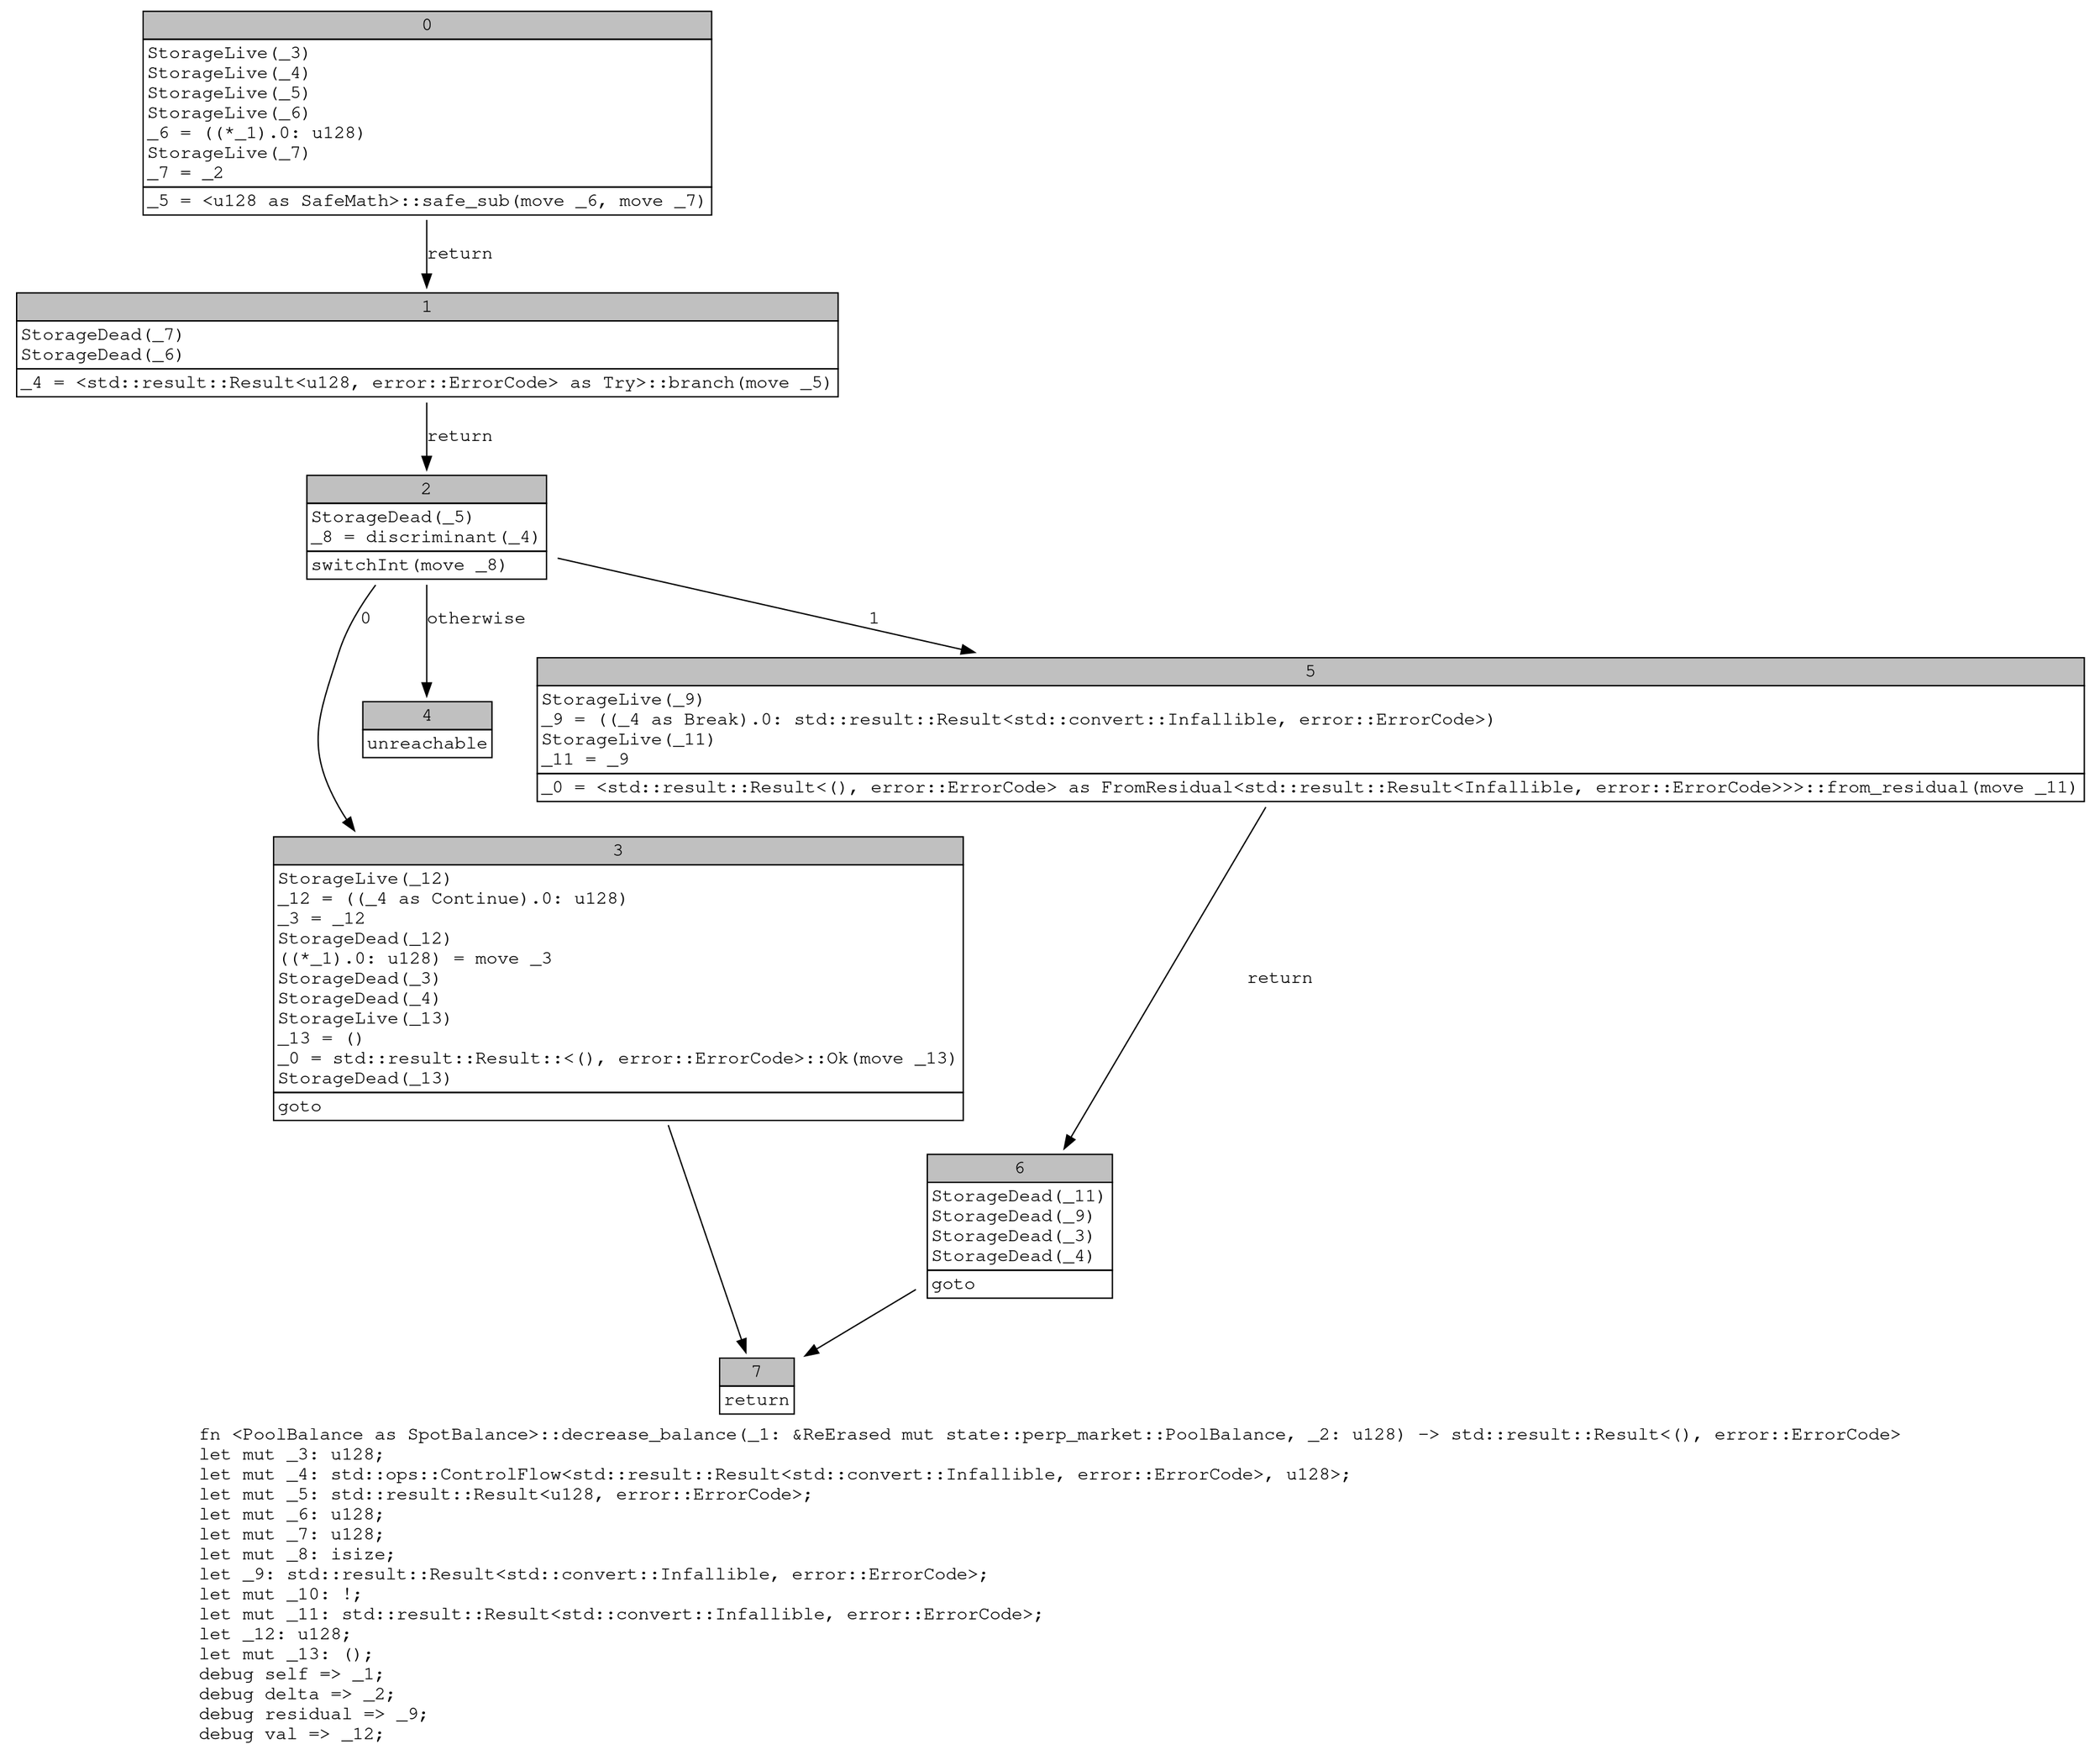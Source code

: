 digraph Mir_0_3820 {
    graph [fontname="Courier, monospace"];
    node [fontname="Courier, monospace"];
    edge [fontname="Courier, monospace"];
    label=<fn &lt;PoolBalance as SpotBalance&gt;::decrease_balance(_1: &amp;ReErased mut state::perp_market::PoolBalance, _2: u128) -&gt; std::result::Result&lt;(), error::ErrorCode&gt;<br align="left"/>let mut _3: u128;<br align="left"/>let mut _4: std::ops::ControlFlow&lt;std::result::Result&lt;std::convert::Infallible, error::ErrorCode&gt;, u128&gt;;<br align="left"/>let mut _5: std::result::Result&lt;u128, error::ErrorCode&gt;;<br align="left"/>let mut _6: u128;<br align="left"/>let mut _7: u128;<br align="left"/>let mut _8: isize;<br align="left"/>let _9: std::result::Result&lt;std::convert::Infallible, error::ErrorCode&gt;;<br align="left"/>let mut _10: !;<br align="left"/>let mut _11: std::result::Result&lt;std::convert::Infallible, error::ErrorCode&gt;;<br align="left"/>let _12: u128;<br align="left"/>let mut _13: ();<br align="left"/>debug self =&gt; _1;<br align="left"/>debug delta =&gt; _2;<br align="left"/>debug residual =&gt; _9;<br align="left"/>debug val =&gt; _12;<br align="left"/>>;
    bb0__0_3820 [shape="none", label=<<table border="0" cellborder="1" cellspacing="0"><tr><td bgcolor="gray" align="center" colspan="1">0</td></tr><tr><td align="left" balign="left">StorageLive(_3)<br/>StorageLive(_4)<br/>StorageLive(_5)<br/>StorageLive(_6)<br/>_6 = ((*_1).0: u128)<br/>StorageLive(_7)<br/>_7 = _2<br/></td></tr><tr><td align="left">_5 = &lt;u128 as SafeMath&gt;::safe_sub(move _6, move _7)</td></tr></table>>];
    bb1__0_3820 [shape="none", label=<<table border="0" cellborder="1" cellspacing="0"><tr><td bgcolor="gray" align="center" colspan="1">1</td></tr><tr><td align="left" balign="left">StorageDead(_7)<br/>StorageDead(_6)<br/></td></tr><tr><td align="left">_4 = &lt;std::result::Result&lt;u128, error::ErrorCode&gt; as Try&gt;::branch(move _5)</td></tr></table>>];
    bb2__0_3820 [shape="none", label=<<table border="0" cellborder="1" cellspacing="0"><tr><td bgcolor="gray" align="center" colspan="1">2</td></tr><tr><td align="left" balign="left">StorageDead(_5)<br/>_8 = discriminant(_4)<br/></td></tr><tr><td align="left">switchInt(move _8)</td></tr></table>>];
    bb3__0_3820 [shape="none", label=<<table border="0" cellborder="1" cellspacing="0"><tr><td bgcolor="gray" align="center" colspan="1">3</td></tr><tr><td align="left" balign="left">StorageLive(_12)<br/>_12 = ((_4 as Continue).0: u128)<br/>_3 = _12<br/>StorageDead(_12)<br/>((*_1).0: u128) = move _3<br/>StorageDead(_3)<br/>StorageDead(_4)<br/>StorageLive(_13)<br/>_13 = ()<br/>_0 = std::result::Result::&lt;(), error::ErrorCode&gt;::Ok(move _13)<br/>StorageDead(_13)<br/></td></tr><tr><td align="left">goto</td></tr></table>>];
    bb4__0_3820 [shape="none", label=<<table border="0" cellborder="1" cellspacing="0"><tr><td bgcolor="gray" align="center" colspan="1">4</td></tr><tr><td align="left">unreachable</td></tr></table>>];
    bb5__0_3820 [shape="none", label=<<table border="0" cellborder="1" cellspacing="0"><tr><td bgcolor="gray" align="center" colspan="1">5</td></tr><tr><td align="left" balign="left">StorageLive(_9)<br/>_9 = ((_4 as Break).0: std::result::Result&lt;std::convert::Infallible, error::ErrorCode&gt;)<br/>StorageLive(_11)<br/>_11 = _9<br/></td></tr><tr><td align="left">_0 = &lt;std::result::Result&lt;(), error::ErrorCode&gt; as FromResidual&lt;std::result::Result&lt;Infallible, error::ErrorCode&gt;&gt;&gt;::from_residual(move _11)</td></tr></table>>];
    bb6__0_3820 [shape="none", label=<<table border="0" cellborder="1" cellspacing="0"><tr><td bgcolor="gray" align="center" colspan="1">6</td></tr><tr><td align="left" balign="left">StorageDead(_11)<br/>StorageDead(_9)<br/>StorageDead(_3)<br/>StorageDead(_4)<br/></td></tr><tr><td align="left">goto</td></tr></table>>];
    bb7__0_3820 [shape="none", label=<<table border="0" cellborder="1" cellspacing="0"><tr><td bgcolor="gray" align="center" colspan="1">7</td></tr><tr><td align="left">return</td></tr></table>>];
    bb0__0_3820 -> bb1__0_3820 [label="return"];
    bb1__0_3820 -> bb2__0_3820 [label="return"];
    bb2__0_3820 -> bb3__0_3820 [label="0"];
    bb2__0_3820 -> bb5__0_3820 [label="1"];
    bb2__0_3820 -> bb4__0_3820 [label="otherwise"];
    bb3__0_3820 -> bb7__0_3820 [label=""];
    bb5__0_3820 -> bb6__0_3820 [label="return"];
    bb6__0_3820 -> bb7__0_3820 [label=""];
}
